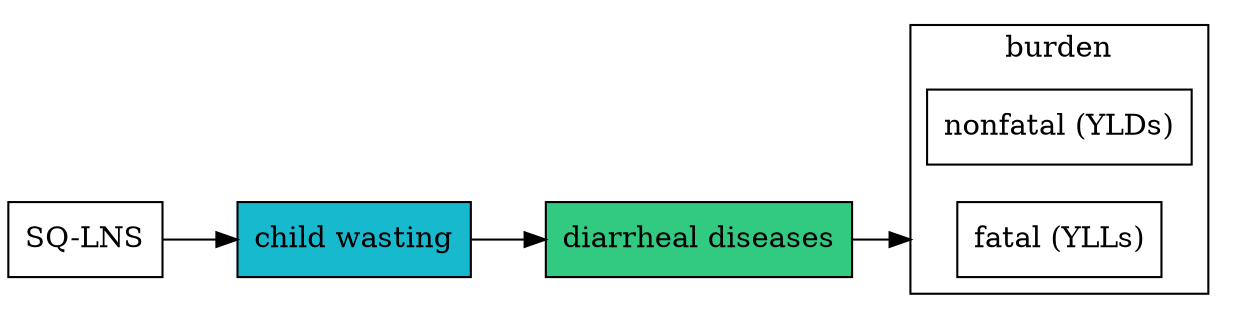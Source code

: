 digraph {
    // https://stackoverflow.com/a/2012106/
    compound=true;
    rankdir=LR;
    bgcolor="transparent";
    node [shape=box]; // Default shape for most nodes

    // Define styles for risk and cause categories
    // Note: DOT does not have class definitions like MermaidJS, so we apply styles individually

    // Intervention node
    SQ_LNS [label="SQ-LNS"];

    // Risk node
    child_wasting [label="child wasting", style=filled, fillcolor="#17B9CF", fontcolor=black];

    // Cause node
    diarrheal_diseases [label="diarrheal diseases", style=filled, fillcolor="#32CA81", fontcolor=black];

    // Default style for burden
    node [style="", color=black, fillcolor=""];
    nonfatal [label="nonfatal (YLDs)"];
    fatal [label="fatal (YLLs)"];

    subgraph cluster_burden {
        label="burden";
        color=black;
        nonfatal;
        fatal;
    }

    SQ_LNS -> child_wasting -> diarrheal_diseases;
    diarrheal_diseases -> fatal [lhead=cluster_burden];
}